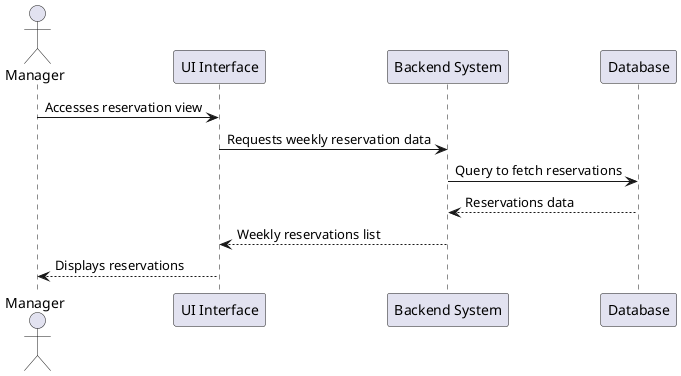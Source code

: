 @startuml
actor Manager as mgr
participant "UI Interface" as ui
participant "Backend System" as backend
participant "Database" as db

mgr -> ui : Accesses reservation view
ui -> backend : Requests weekly reservation data
backend -> db : Query to fetch reservations
db --> backend : Reservations data
backend --> ui : Weekly reservations list
ui --> mgr : Displays reservations

@enduml